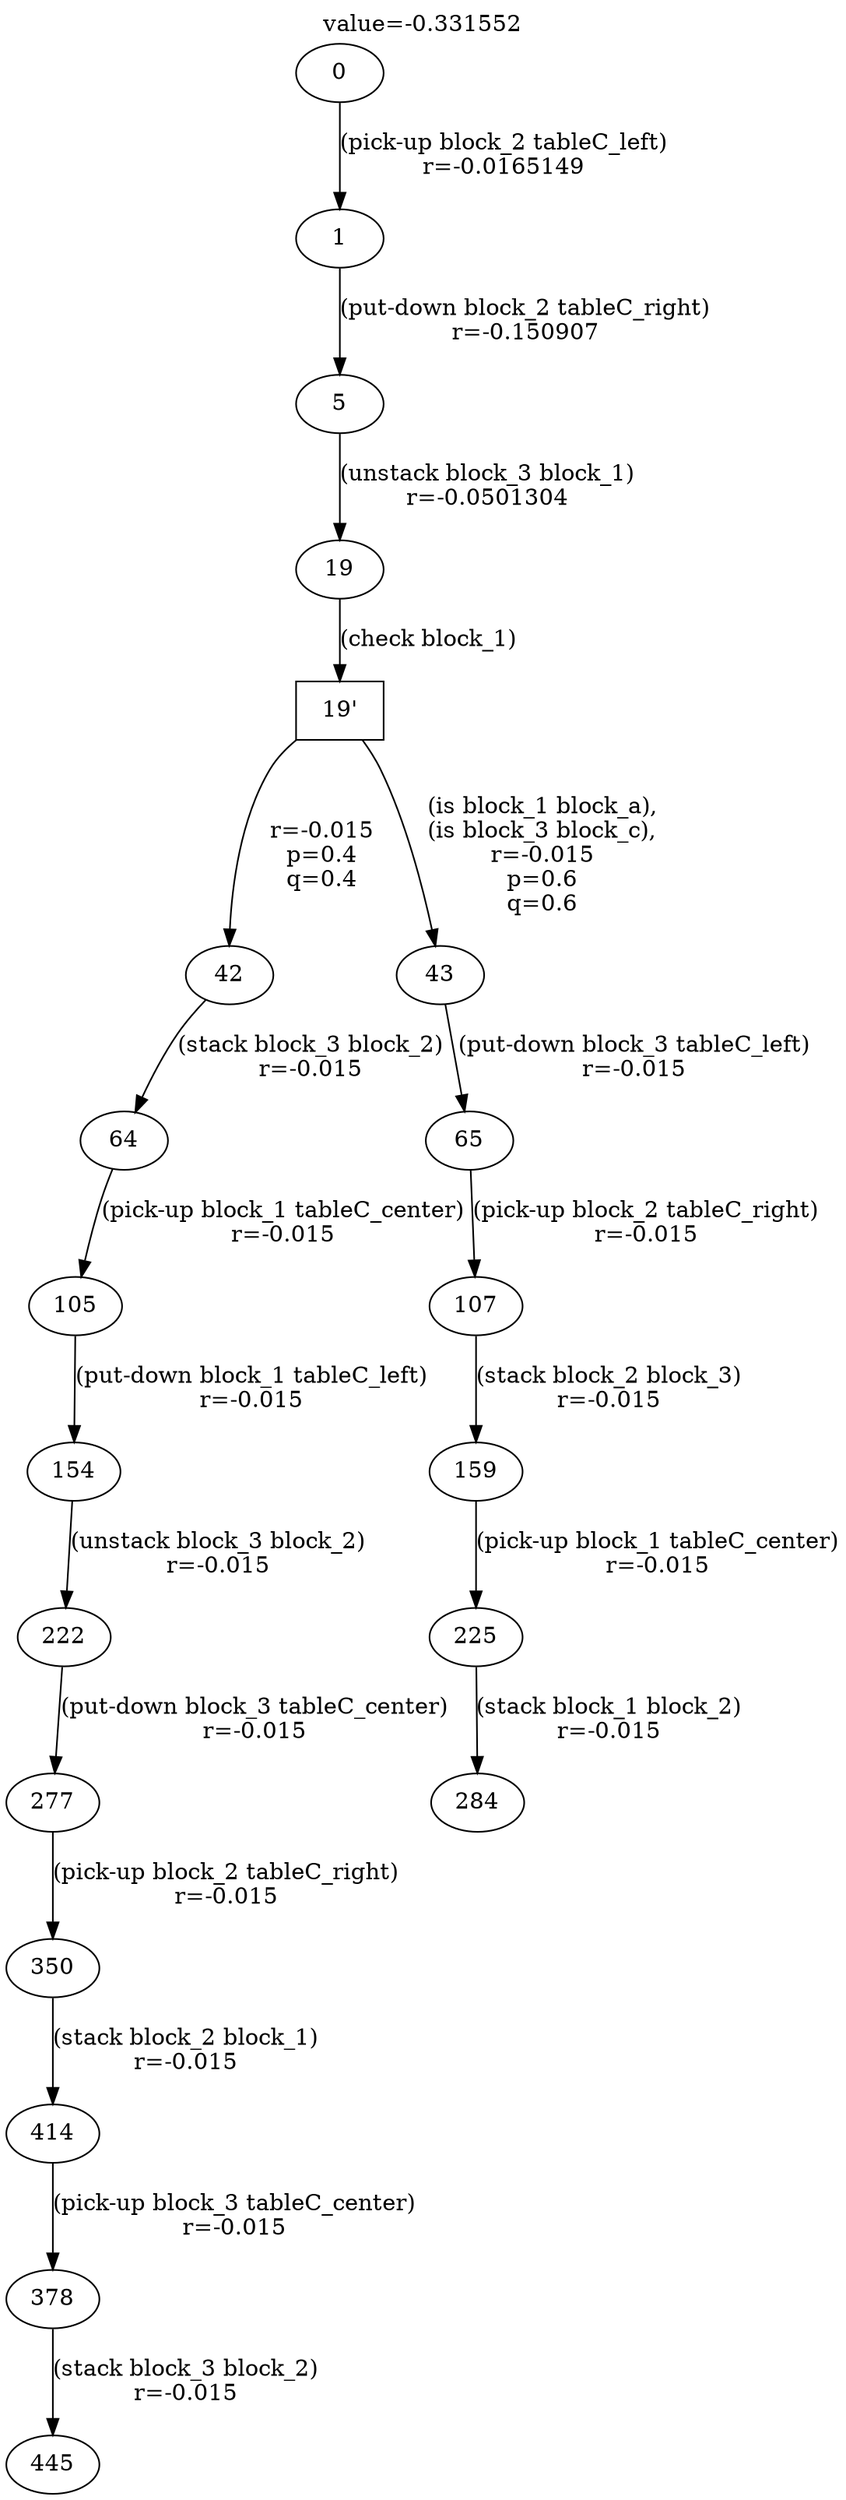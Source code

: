 digraph g{
label="value=-0.331552"
labelloc=top
0->1 [ label="(pick-up block_2 tableC_left)
r=-0.0165149" ];
1->5 [ label="(put-down block_2 tableC_right)
r=-0.150907" ];
5->19 [ label="(unstack block_3 block_1)
r=-0.0501304" ];
"19'" [ shape=box ] ;
19->"19'" [ label="(check block_1)" ];
"19'"->42 [ label="
r=-0.015
p=0.4
q=0.4" ];
42->64 [ label="(stack block_3 block_2)
r=-0.015" ];
64->105 [ label="(pick-up block_1 tableC_center)
r=-0.015" ];
105->154 [ label="(put-down block_1 tableC_left)
r=-0.015" ];
154->222 [ label="(unstack block_3 block_2)
r=-0.015" ];
222->277 [ label="(put-down block_3 tableC_center)
r=-0.015" ];
277->350 [ label="(pick-up block_2 tableC_right)
r=-0.015" ];
350->414 [ label="(stack block_2 block_1)
r=-0.015" ];
414->378 [ label="(pick-up block_3 tableC_center)
r=-0.015" ];
378->445 [ label="(stack block_3 block_2)
r=-0.015" ];
"19'"->43 [ label="
(is block_1 block_a),
(is block_3 block_c),
r=-0.015
p=0.6
q=0.6" ];
43->65 [ label="(put-down block_3 tableC_left)
r=-0.015" ];
65->107 [ label="(pick-up block_2 tableC_right)
r=-0.015" ];
107->159 [ label="(stack block_2 block_3)
r=-0.015" ];
159->225 [ label="(pick-up block_1 tableC_center)
r=-0.015" ];
225->284 [ label="(stack block_1 block_2)
r=-0.015" ];
}
